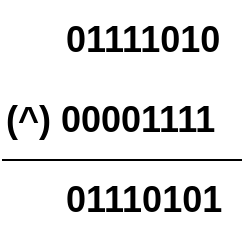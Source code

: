 <mxfile version="14.5.1" type="device"><diagram id="mGSfbeCX0VSxn36f7Yyy" name="第 1 页"><mxGraphModel dx="946" dy="672" grid="1" gridSize="10" guides="1" tooltips="1" connect="1" arrows="1" fold="1" page="1" pageScale="1" pageWidth="827" pageHeight="1169" math="0" shadow="0"><root><mxCell id="0"/><mxCell id="1" parent="0"/><mxCell id="XeBYrjlDJc_VtlqYjb8d-1" value="&lt;b style=&quot;font-size: 18px&quot;&gt;(^) 00001111&lt;/b&gt;&lt;b style=&quot;font-size: 18px&quot;&gt;&lt;br&gt;&lt;/b&gt;" style="text;html=1;strokeColor=none;fillColor=none;align=left;verticalAlign=middle;whiteSpace=wrap;rounded=0;" vertex="1" parent="1"><mxGeometry x="80" y="120" width="120" height="40" as="geometry"/></mxCell><mxCell id="XeBYrjlDJc_VtlqYjb8d-2" value="&lt;b style=&quot;font-size: 18px&quot;&gt;01111010&lt;br&gt;&lt;/b&gt;" style="text;html=1;strokeColor=none;fillColor=none;align=left;verticalAlign=middle;whiteSpace=wrap;rounded=0;" vertex="1" parent="1"><mxGeometry x="110" y="80" width="90" height="40" as="geometry"/></mxCell><mxCell id="XeBYrjlDJc_VtlqYjb8d-3" value="" style="endArrow=none;html=1;entryX=1;entryY=0;entryDx=0;entryDy=0;" edge="1" parent="1" target="XeBYrjlDJc_VtlqYjb8d-4"><mxGeometry width="50" height="50" relative="1" as="geometry"><mxPoint x="80" y="160" as="sourcePoint"/><mxPoint x="280" y="160" as="targetPoint"/></mxGeometry></mxCell><mxCell id="XeBYrjlDJc_VtlqYjb8d-4" value="&lt;b style=&quot;font-size: 18px&quot;&gt;01110101&lt;/b&gt;&lt;b style=&quot;font-size: 18px&quot;&gt;&lt;br&gt;&lt;/b&gt;" style="text;html=1;strokeColor=none;fillColor=none;align=left;verticalAlign=middle;whiteSpace=wrap;rounded=0;" vertex="1" parent="1"><mxGeometry x="110" y="160" width="90" height="40" as="geometry"/></mxCell></root></mxGraphModel></diagram></mxfile>